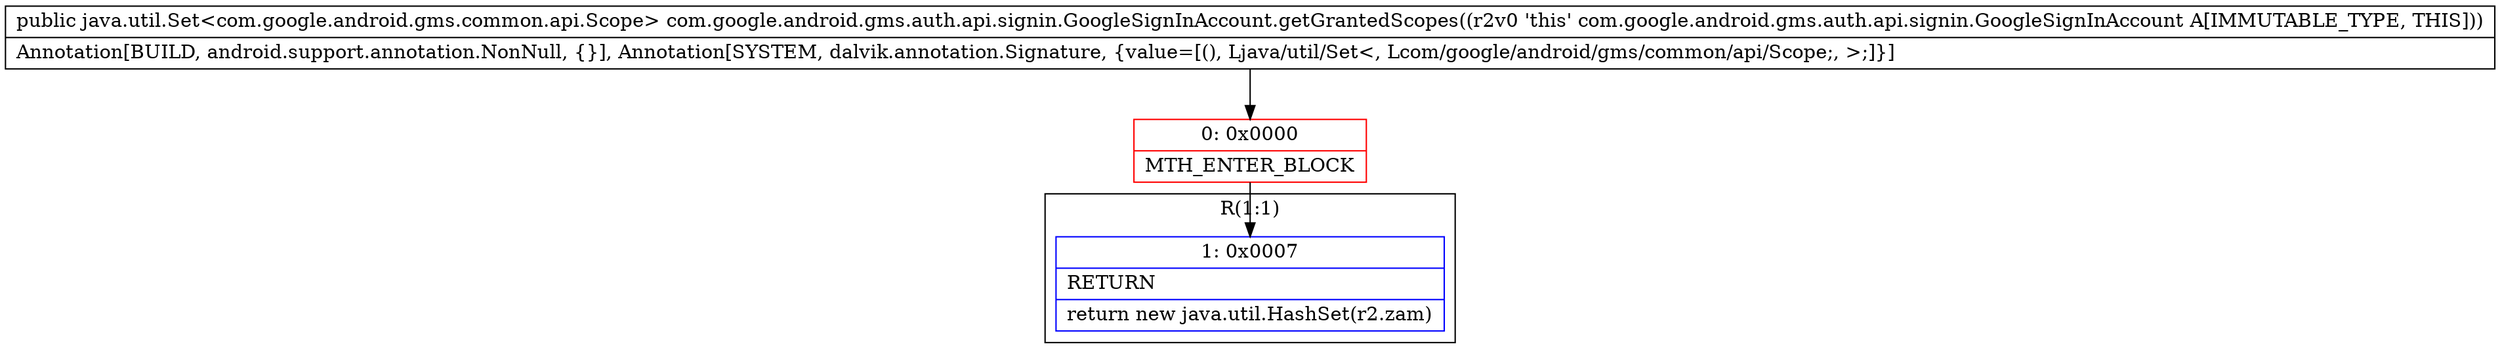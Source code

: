 digraph "CFG forcom.google.android.gms.auth.api.signin.GoogleSignInAccount.getGrantedScopes()Ljava\/util\/Set;" {
subgraph cluster_Region_62306876 {
label = "R(1:1)";
node [shape=record,color=blue];
Node_1 [shape=record,label="{1\:\ 0x0007|RETURN\l|return new java.util.HashSet(r2.zam)\l}"];
}
Node_0 [shape=record,color=red,label="{0\:\ 0x0000|MTH_ENTER_BLOCK\l}"];
MethodNode[shape=record,label="{public java.util.Set\<com.google.android.gms.common.api.Scope\> com.google.android.gms.auth.api.signin.GoogleSignInAccount.getGrantedScopes((r2v0 'this' com.google.android.gms.auth.api.signin.GoogleSignInAccount A[IMMUTABLE_TYPE, THIS]))  | Annotation[BUILD, android.support.annotation.NonNull, \{\}], Annotation[SYSTEM, dalvik.annotation.Signature, \{value=[(), Ljava\/util\/Set\<, Lcom\/google\/android\/gms\/common\/api\/Scope;, \>;]\}]\l}"];
MethodNode -> Node_0;
Node_0 -> Node_1;
}

